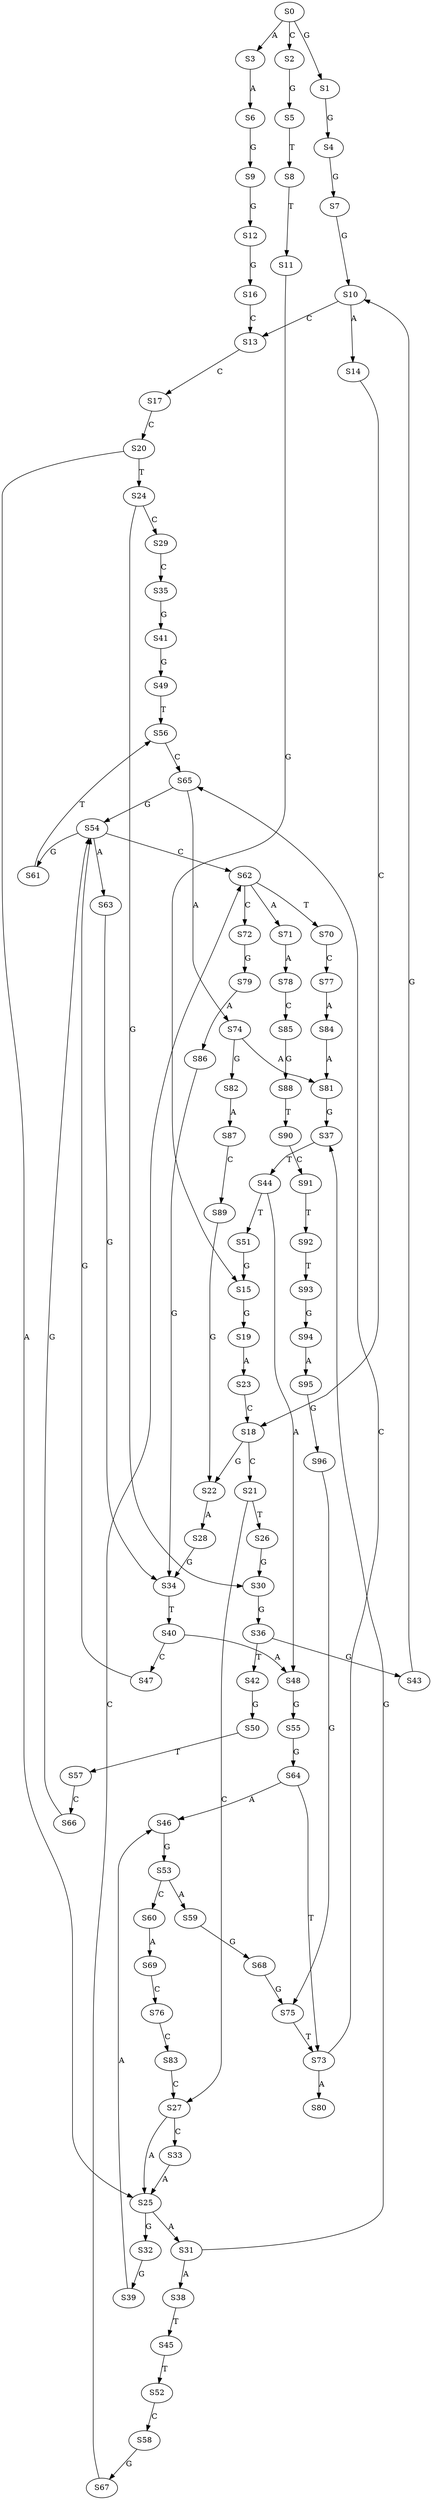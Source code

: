 strict digraph  {
	S0 -> S1 [ label = G ];
	S0 -> S2 [ label = C ];
	S0 -> S3 [ label = A ];
	S1 -> S4 [ label = G ];
	S2 -> S5 [ label = G ];
	S3 -> S6 [ label = A ];
	S4 -> S7 [ label = G ];
	S5 -> S8 [ label = T ];
	S6 -> S9 [ label = G ];
	S7 -> S10 [ label = G ];
	S8 -> S11 [ label = T ];
	S9 -> S12 [ label = G ];
	S10 -> S13 [ label = C ];
	S10 -> S14 [ label = A ];
	S11 -> S15 [ label = G ];
	S12 -> S16 [ label = G ];
	S13 -> S17 [ label = C ];
	S14 -> S18 [ label = C ];
	S15 -> S19 [ label = G ];
	S16 -> S13 [ label = C ];
	S17 -> S20 [ label = C ];
	S18 -> S21 [ label = C ];
	S18 -> S22 [ label = G ];
	S19 -> S23 [ label = A ];
	S20 -> S24 [ label = T ];
	S20 -> S25 [ label = A ];
	S21 -> S26 [ label = T ];
	S21 -> S27 [ label = C ];
	S22 -> S28 [ label = A ];
	S23 -> S18 [ label = C ];
	S24 -> S29 [ label = C ];
	S24 -> S30 [ label = G ];
	S25 -> S31 [ label = A ];
	S25 -> S32 [ label = G ];
	S26 -> S30 [ label = G ];
	S27 -> S33 [ label = C ];
	S27 -> S25 [ label = A ];
	S28 -> S34 [ label = G ];
	S29 -> S35 [ label = C ];
	S30 -> S36 [ label = G ];
	S31 -> S37 [ label = G ];
	S31 -> S38 [ label = A ];
	S32 -> S39 [ label = G ];
	S33 -> S25 [ label = A ];
	S34 -> S40 [ label = T ];
	S35 -> S41 [ label = G ];
	S36 -> S42 [ label = T ];
	S36 -> S43 [ label = G ];
	S37 -> S44 [ label = T ];
	S38 -> S45 [ label = T ];
	S39 -> S46 [ label = A ];
	S40 -> S47 [ label = C ];
	S40 -> S48 [ label = A ];
	S41 -> S49 [ label = G ];
	S42 -> S50 [ label = G ];
	S43 -> S10 [ label = G ];
	S44 -> S48 [ label = A ];
	S44 -> S51 [ label = T ];
	S45 -> S52 [ label = T ];
	S46 -> S53 [ label = G ];
	S47 -> S54 [ label = G ];
	S48 -> S55 [ label = G ];
	S49 -> S56 [ label = T ];
	S50 -> S57 [ label = T ];
	S51 -> S15 [ label = G ];
	S52 -> S58 [ label = C ];
	S53 -> S59 [ label = A ];
	S53 -> S60 [ label = C ];
	S54 -> S61 [ label = G ];
	S54 -> S62 [ label = C ];
	S54 -> S63 [ label = A ];
	S55 -> S64 [ label = G ];
	S56 -> S65 [ label = C ];
	S57 -> S66 [ label = C ];
	S58 -> S67 [ label = G ];
	S59 -> S68 [ label = G ];
	S60 -> S69 [ label = A ];
	S61 -> S56 [ label = T ];
	S62 -> S70 [ label = T ];
	S62 -> S71 [ label = A ];
	S62 -> S72 [ label = C ];
	S63 -> S34 [ label = G ];
	S64 -> S46 [ label = A ];
	S64 -> S73 [ label = T ];
	S65 -> S74 [ label = A ];
	S65 -> S54 [ label = G ];
	S66 -> S54 [ label = G ];
	S67 -> S62 [ label = C ];
	S68 -> S75 [ label = G ];
	S69 -> S76 [ label = C ];
	S70 -> S77 [ label = C ];
	S71 -> S78 [ label = A ];
	S72 -> S79 [ label = G ];
	S73 -> S80 [ label = A ];
	S73 -> S65 [ label = C ];
	S74 -> S81 [ label = A ];
	S74 -> S82 [ label = G ];
	S75 -> S73 [ label = T ];
	S76 -> S83 [ label = C ];
	S77 -> S84 [ label = A ];
	S78 -> S85 [ label = C ];
	S79 -> S86 [ label = A ];
	S81 -> S37 [ label = G ];
	S82 -> S87 [ label = A ];
	S83 -> S27 [ label = C ];
	S84 -> S81 [ label = A ];
	S85 -> S88 [ label = G ];
	S86 -> S34 [ label = G ];
	S87 -> S89 [ label = C ];
	S88 -> S90 [ label = T ];
	S89 -> S22 [ label = G ];
	S90 -> S91 [ label = C ];
	S91 -> S92 [ label = T ];
	S92 -> S93 [ label = T ];
	S93 -> S94 [ label = G ];
	S94 -> S95 [ label = A ];
	S95 -> S96 [ label = G ];
	S96 -> S75 [ label = G ];
}
